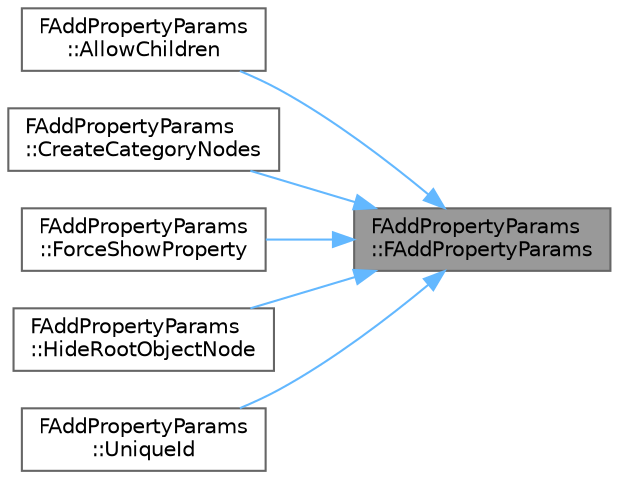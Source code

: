 digraph "FAddPropertyParams::FAddPropertyParams"
{
 // INTERACTIVE_SVG=YES
 // LATEX_PDF_SIZE
  bgcolor="transparent";
  edge [fontname=Helvetica,fontsize=10,labelfontname=Helvetica,labelfontsize=10];
  node [fontname=Helvetica,fontsize=10,shape=box,height=0.2,width=0.4];
  rankdir="RL";
  Node1 [id="Node000001",label="FAddPropertyParams\l::FAddPropertyParams",height=0.2,width=0.4,color="gray40", fillcolor="grey60", style="filled", fontcolor="black",tooltip=" "];
  Node1 -> Node2 [id="edge1_Node000001_Node000002",dir="back",color="steelblue1",style="solid",tooltip=" "];
  Node2 [id="Node000002",label="FAddPropertyParams\l::AllowChildren",height=0.2,width=0.4,color="grey40", fillcolor="white", style="filled",URL="$d5/df0/structFAddPropertyParams.html#a390ed7bdc9c0ab69b33a55ade437afbb",tooltip="Override whether the property node should allow children or not."];
  Node1 -> Node3 [id="edge2_Node000001_Node000003",dir="back",color="steelblue1",style="solid",tooltip=" "];
  Node3 [id="Node000003",label="FAddPropertyParams\l::CreateCategoryNodes",height=0.2,width=0.4,color="grey40", fillcolor="white", style="filled",URL="$d5/df0/structFAddPropertyParams.html#af35ef0e679dcfefc8aa5d6e2c76abd36",tooltip="Override whether the property node should create category nodes or not."];
  Node1 -> Node4 [id="edge3_Node000001_Node000004",dir="back",color="steelblue1",style="solid",tooltip=" "];
  Node4 [id="Node000004",label="FAddPropertyParams\l::ForceShowProperty",height=0.2,width=0.4,color="grey40", fillcolor="white", style="filled",URL="$d5/df0/structFAddPropertyParams.html#a361ca69ad268da48917eae545d060326",tooltip="Forcibly show the property, even if it does not have CPF_Edit."];
  Node1 -> Node5 [id="edge4_Node000001_Node000005",dir="back",color="steelblue1",style="solid",tooltip=" "];
  Node5 [id="Node000005",label="FAddPropertyParams\l::HideRootObjectNode",height=0.2,width=0.4,color="grey40", fillcolor="white", style="filled",URL="$d5/df0/structFAddPropertyParams.html#adf0ea0e0f356ba5fec3960ceff46a22d",tooltip="Override whether the root object node should be shown for external object properties."];
  Node1 -> Node6 [id="edge5_Node000001_Node000006",dir="back",color="steelblue1",style="solid",tooltip=" "];
  Node6 [id="Node000006",label="FAddPropertyParams\l::UniqueId",height=0.2,width=0.4,color="grey40", fillcolor="white", style="filled",URL="$d5/df0/structFAddPropertyParams.html#a334ed6b0a8d343051561aed6aafd746b",tooltip="Set a unique name for this property, allowing it to correctly save expansion states and other persist..."];
}
